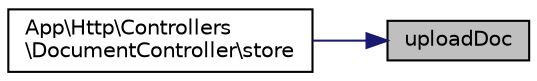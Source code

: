 digraph "uploadDoc"
{
 // LATEX_PDF_SIZE
  bgcolor="transparent";
  edge [fontname="Helvetica",fontsize="10",labelfontname="Helvetica",labelfontsize="10"];
  node [fontname="Helvetica",fontsize="10",shape=record];
  rankdir="RL";
  Node1 [label="uploadDoc",height=0.2,width=0.4,color="black", fillcolor="grey75", style="filled", fontcolor="black",tooltip="Instrucciones para verificar y subir un documento a la ruta indicada en el servidor."];
  Node1 -> Node2 [dir="back",color="midnightblue",fontsize="10",style="solid",fontname="Helvetica"];
  Node2 [label="App\\Http\\Controllers\l\\DocumentController\\store",height=0.2,width=0.4,color="black",URL="$dc/dc5/classApp_1_1Http_1_1Controllers_1_1DocumentController.html#a86c3466914074bd42d2458a66ec16da3",tooltip="Registra información de un nuevo documento."];
}
